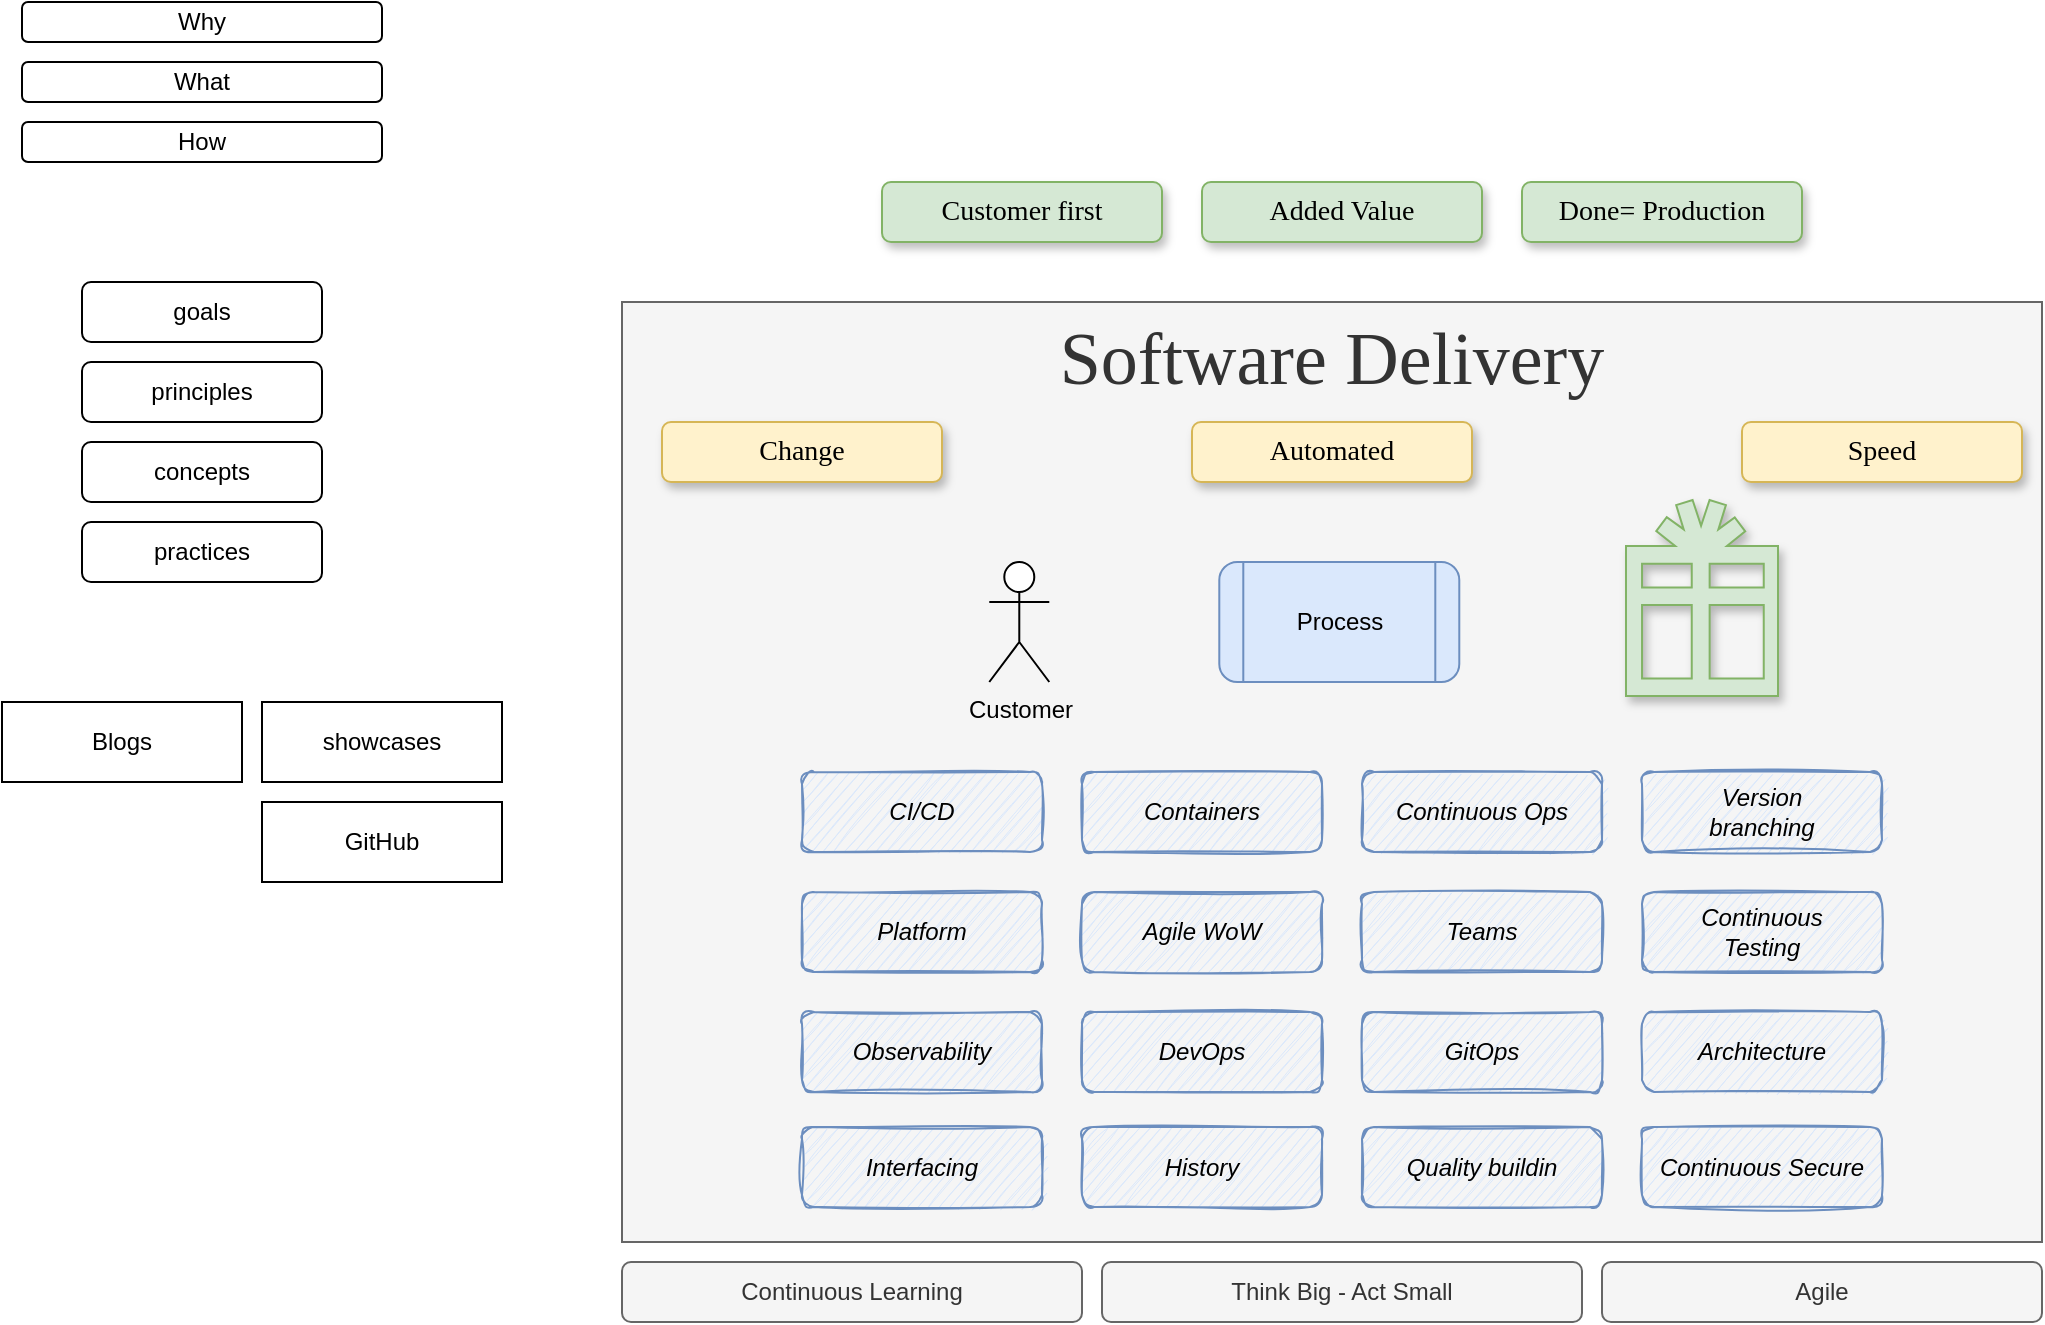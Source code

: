 <mxfile version="14.9.4" type="github">
  <diagram id="kgnJdq5VQi98LMx4Vff6" name="Page-1">
    <mxGraphModel dx="1422" dy="762" grid="1" gridSize="10" guides="1" tooltips="1" connect="1" arrows="1" fold="1" page="1" pageScale="1" pageWidth="1169" pageHeight="827" math="0" shadow="0">
      <root>
        <mxCell id="0" />
        <mxCell id="1" parent="0" />
        <mxCell id="YMthBukLCyZc6VyMMKoa-46" value="Software Delivery" style="rounded=0;whiteSpace=wrap;html=1;container=1;verticalAlign=top;fontSize=37;labelBorderColor=none;fillColor=#f5f5f5;strokeColor=#666666;fontColor=#333333;fontFamily=Verdana;" parent="1" vertex="1">
          <mxGeometry x="360" y="240" width="710" height="470" as="geometry">
            <mxRectangle x="360" y="240" width="50" height="40" as="alternateBounds" />
          </mxGeometry>
        </mxCell>
        <mxCell id="YMthBukLCyZc6VyMMKoa-2" value="Process" style="shape=process;whiteSpace=wrap;html=1;backgroundOutline=1;fillColor=#dae8fc;strokeColor=#6c8ebf;rounded=1;" parent="YMthBukLCyZc6VyMMKoa-46" vertex="1">
          <mxGeometry x="298.647" y="130" width="120" height="60" as="geometry" />
        </mxCell>
        <mxCell id="YMthBukLCyZc6VyMMKoa-3" value="Customer" style="shape=umlActor;verticalLabelPosition=bottom;verticalAlign=top;html=1;outlineConnect=0;" parent="YMthBukLCyZc6VyMMKoa-46" vertex="1">
          <mxGeometry x="183.647" y="130" width="30" height="60" as="geometry" />
        </mxCell>
        <mxCell id="YMthBukLCyZc6VyMMKoa-18" value="CI/CD" style="rounded=1;whiteSpace=wrap;html=1;fontStyle=2;sketch=1;glass=0;fillColor=#dae8fc;strokeColor=#6c8ebf;" parent="YMthBukLCyZc6VyMMKoa-46" vertex="1">
          <mxGeometry x="90" y="235" width="120" height="40" as="geometry" />
        </mxCell>
        <mxCell id="YMthBukLCyZc6VyMMKoa-25" value="Containers" style="rounded=1;whiteSpace=wrap;html=1;fontStyle=2;sketch=1;glass=0;fillColor=#dae8fc;strokeColor=#6c8ebf;" parent="YMthBukLCyZc6VyMMKoa-46" vertex="1">
          <mxGeometry x="230" y="235" width="120" height="40" as="geometry" />
        </mxCell>
        <mxCell id="YMthBukLCyZc6VyMMKoa-31" value="Continuous Ops" style="rounded=1;whiteSpace=wrap;html=1;fontStyle=2;sketch=1;glass=0;fillColor=#dae8fc;strokeColor=#6c8ebf;" parent="YMthBukLCyZc6VyMMKoa-46" vertex="1">
          <mxGeometry x="370" y="235" width="120" height="40" as="geometry" />
        </mxCell>
        <mxCell id="YMthBukLCyZc6VyMMKoa-32" value="Version&lt;br&gt;branching" style="rounded=1;whiteSpace=wrap;html=1;fontStyle=2;sketch=1;glass=0;fillColor=#dae8fc;strokeColor=#6c8ebf;" parent="YMthBukLCyZc6VyMMKoa-46" vertex="1">
          <mxGeometry x="510" y="235" width="120" height="40" as="geometry" />
        </mxCell>
        <mxCell id="YMthBukLCyZc6VyMMKoa-33" value="Platform" style="rounded=1;whiteSpace=wrap;html=1;fontStyle=2;sketch=1;glass=0;fillColor=#dae8fc;strokeColor=#6c8ebf;" parent="YMthBukLCyZc6VyMMKoa-46" vertex="1">
          <mxGeometry x="90" y="295" width="120" height="40" as="geometry" />
        </mxCell>
        <mxCell id="YMthBukLCyZc6VyMMKoa-34" value="Agile WoW" style="rounded=1;whiteSpace=wrap;html=1;fontStyle=2;sketch=1;glass=0;fillColor=#dae8fc;strokeColor=#6c8ebf;" parent="YMthBukLCyZc6VyMMKoa-46" vertex="1">
          <mxGeometry x="230" y="295" width="120" height="40" as="geometry" />
        </mxCell>
        <mxCell id="YMthBukLCyZc6VyMMKoa-35" value="Teams" style="rounded=1;whiteSpace=wrap;html=1;fontStyle=2;sketch=1;glass=0;fillColor=#dae8fc;strokeColor=#6c8ebf;" parent="YMthBukLCyZc6VyMMKoa-46" vertex="1">
          <mxGeometry x="370" y="295" width="120" height="40" as="geometry" />
        </mxCell>
        <mxCell id="YMthBukLCyZc6VyMMKoa-36" value="Continuous&lt;br&gt;Testing" style="rounded=1;whiteSpace=wrap;html=1;fontStyle=2;sketch=1;glass=0;fillColor=#dae8fc;strokeColor=#6c8ebf;" parent="YMthBukLCyZc6VyMMKoa-46" vertex="1">
          <mxGeometry x="510" y="295" width="120" height="40" as="geometry" />
        </mxCell>
        <mxCell id="YMthBukLCyZc6VyMMKoa-37" value="Observability" style="rounded=1;whiteSpace=wrap;html=1;fontStyle=2;sketch=1;glass=0;fillColor=#dae8fc;strokeColor=#6c8ebf;" parent="YMthBukLCyZc6VyMMKoa-46" vertex="1">
          <mxGeometry x="90" y="355" width="120" height="40" as="geometry" />
        </mxCell>
        <mxCell id="YMthBukLCyZc6VyMMKoa-38" value="DevOps" style="rounded=1;whiteSpace=wrap;html=1;fontStyle=2;sketch=1;glass=0;fillColor=#dae8fc;strokeColor=#6c8ebf;" parent="YMthBukLCyZc6VyMMKoa-46" vertex="1">
          <mxGeometry x="230" y="355" width="120" height="40" as="geometry" />
        </mxCell>
        <mxCell id="YMthBukLCyZc6VyMMKoa-39" value="GitOps" style="rounded=1;whiteSpace=wrap;html=1;fontStyle=2;sketch=1;glass=0;fillColor=#dae8fc;strokeColor=#6c8ebf;" parent="YMthBukLCyZc6VyMMKoa-46" vertex="1">
          <mxGeometry x="370" y="355" width="120" height="40" as="geometry" />
        </mxCell>
        <mxCell id="YMthBukLCyZc6VyMMKoa-40" value="Architecture" style="rounded=1;whiteSpace=wrap;html=1;fontStyle=2;sketch=1;glass=0;fillColor=#dae8fc;strokeColor=#6c8ebf;" parent="YMthBukLCyZc6VyMMKoa-46" vertex="1">
          <mxGeometry x="510" y="355" width="120" height="40" as="geometry" />
        </mxCell>
        <mxCell id="YMthBukLCyZc6VyMMKoa-41" value="Interfacing" style="rounded=1;whiteSpace=wrap;html=1;fontStyle=2;sketch=1;glass=0;fillColor=#dae8fc;strokeColor=#6c8ebf;" parent="YMthBukLCyZc6VyMMKoa-46" vertex="1">
          <mxGeometry x="90" y="412.5" width="120" height="40" as="geometry" />
        </mxCell>
        <mxCell id="YMthBukLCyZc6VyMMKoa-42" value="History" style="rounded=1;whiteSpace=wrap;html=1;fontStyle=2;sketch=1;glass=0;fillColor=#dae8fc;strokeColor=#6c8ebf;" parent="YMthBukLCyZc6VyMMKoa-46" vertex="1">
          <mxGeometry x="230" y="412.5" width="120" height="40" as="geometry" />
        </mxCell>
        <mxCell id="YMthBukLCyZc6VyMMKoa-43" value="Quality buildin" style="rounded=1;whiteSpace=wrap;html=1;fontStyle=2;sketch=1;glass=0;fillColor=#dae8fc;strokeColor=#6c8ebf;" parent="YMthBukLCyZc6VyMMKoa-46" vertex="1">
          <mxGeometry x="370" y="412.5" width="120" height="40" as="geometry" />
        </mxCell>
        <mxCell id="YMthBukLCyZc6VyMMKoa-44" value="Continuous Secure" style="rounded=1;whiteSpace=wrap;html=1;fontStyle=2;sketch=1;glass=0;fillColor=#dae8fc;strokeColor=#6c8ebf;" parent="YMthBukLCyZc6VyMMKoa-46" vertex="1">
          <mxGeometry x="510" y="412.5" width="120" height="40" as="geometry" />
        </mxCell>
        <mxCell id="YMthBukLCyZc6VyMMKoa-49" value="Speed" style="rounded=1;whiteSpace=wrap;html=1;shadow=1;glass=0;labelBackgroundColor=none;sketch=0;fontFamily=Verdana;fontSize=14;verticalAlign=top;fillColor=#fff2cc;strokeColor=#d6b656;" parent="YMthBukLCyZc6VyMMKoa-46" vertex="1">
          <mxGeometry x="560" y="60" width="140" height="30" as="geometry" />
        </mxCell>
        <mxCell id="YMthBukLCyZc6VyMMKoa-53" value="Automated" style="rounded=1;whiteSpace=wrap;html=1;shadow=1;glass=0;labelBackgroundColor=none;sketch=0;fontFamily=Verdana;fontSize=14;verticalAlign=top;fillColor=#fff2cc;strokeColor=#d6b656;" parent="YMthBukLCyZc6VyMMKoa-46" vertex="1">
          <mxGeometry x="285" y="60" width="140" height="30" as="geometry" />
        </mxCell>
        <mxCell id="YMthBukLCyZc6VyMMKoa-5" value="Why" style="rounded=1;whiteSpace=wrap;html=1;" parent="1" vertex="1">
          <mxGeometry x="60" y="90" width="180" height="20" as="geometry" />
        </mxCell>
        <mxCell id="YMthBukLCyZc6VyMMKoa-6" value="What" style="rounded=1;whiteSpace=wrap;html=1;" parent="1" vertex="1">
          <mxGeometry x="60" y="120" width="180" height="20" as="geometry" />
        </mxCell>
        <mxCell id="YMthBukLCyZc6VyMMKoa-7" value="How" style="rounded=1;whiteSpace=wrap;html=1;" parent="1" vertex="1">
          <mxGeometry x="60" y="150" width="180" height="20" as="geometry" />
        </mxCell>
        <mxCell id="YMthBukLCyZc6VyMMKoa-12" value="Continuous Learning" style="rounded=1;whiteSpace=wrap;html=1;fillColor=#f5f5f5;strokeColor=#666666;fontColor=#333333;" parent="1" vertex="1">
          <mxGeometry x="360" y="720" width="230" height="30" as="geometry" />
        </mxCell>
        <mxCell id="YMthBukLCyZc6VyMMKoa-19" value="principles" style="rounded=1;whiteSpace=wrap;html=1;" parent="1" vertex="1">
          <mxGeometry x="90" y="270" width="120" height="30" as="geometry" />
        </mxCell>
        <mxCell id="YMthBukLCyZc6VyMMKoa-21" value="concepts" style="rounded=1;whiteSpace=wrap;html=1;" parent="1" vertex="1">
          <mxGeometry x="90" y="310" width="120" height="30" as="geometry" />
        </mxCell>
        <mxCell id="YMthBukLCyZc6VyMMKoa-22" value="practices" style="rounded=1;whiteSpace=wrap;html=1;" parent="1" vertex="1">
          <mxGeometry x="90" y="350" width="120" height="30" as="geometry" />
        </mxCell>
        <mxCell id="YMthBukLCyZc6VyMMKoa-23" value="goals" style="rounded=1;whiteSpace=wrap;html=1;" parent="1" vertex="1">
          <mxGeometry x="90" y="230" width="120" height="30" as="geometry" />
        </mxCell>
        <mxCell id="YMthBukLCyZc6VyMMKoa-24" value="showcases" style="rounded=0;whiteSpace=wrap;html=1;" parent="1" vertex="1">
          <mxGeometry x="180" y="440" width="120" height="40" as="geometry" />
        </mxCell>
        <mxCell id="YMthBukLCyZc6VyMMKoa-27" value="Blogs" style="rounded=0;whiteSpace=wrap;html=1;" parent="1" vertex="1">
          <mxGeometry x="50" y="440" width="120" height="40" as="geometry" />
        </mxCell>
        <mxCell id="YMthBukLCyZc6VyMMKoa-28" value="GitHub" style="rounded=0;whiteSpace=wrap;html=1;" parent="1" vertex="1">
          <mxGeometry x="180" y="490" width="120" height="40" as="geometry" />
        </mxCell>
        <mxCell id="YMthBukLCyZc6VyMMKoa-48" value="" style="shape=mxgraph.signs.travel.present;html=1;pointerEvents=1;fillColor=#d5e8d4;strokeColor=#82b366;verticalLabelPosition=bottom;verticalAlign=top;align=center;rounded=1;glass=0;labelBackgroundColor=none;sketch=0;fontSize=37;noLabel=1;shadow=1;" parent="1" vertex="1">
          <mxGeometry x="862" y="339" width="76" height="98" as="geometry" />
        </mxCell>
        <mxCell id="YMthBukLCyZc6VyMMKoa-50" value="Change" style="rounded=1;whiteSpace=wrap;html=1;shadow=1;glass=0;labelBackgroundColor=none;sketch=0;fontFamily=Verdana;fontSize=14;verticalAlign=top;fillColor=#fff2cc;strokeColor=#d6b656;" parent="1" vertex="1">
          <mxGeometry x="380" y="300" width="140" height="30" as="geometry" />
        </mxCell>
        <mxCell id="YMthBukLCyZc6VyMMKoa-51" value="Customer first" style="rounded=1;whiteSpace=wrap;html=1;shadow=1;glass=0;labelBackgroundColor=none;sketch=0;fontFamily=Verdana;fontSize=14;verticalAlign=top;fillColor=#d5e8d4;strokeColor=#82b366;" parent="1" vertex="1">
          <mxGeometry x="490" y="180" width="140" height="30" as="geometry" />
        </mxCell>
        <mxCell id="YMthBukLCyZc6VyMMKoa-52" value="Done= Production" style="rounded=1;whiteSpace=wrap;html=1;shadow=1;glass=0;labelBackgroundColor=none;sketch=0;fontFamily=Verdana;fontSize=14;verticalAlign=top;fillColor=#d5e8d4;strokeColor=#82b366;" parent="1" vertex="1">
          <mxGeometry x="810" y="180" width="140" height="30" as="geometry" />
        </mxCell>
        <mxCell id="YMthBukLCyZc6VyMMKoa-54" value="Think Big - Act Small" style="rounded=1;whiteSpace=wrap;html=1;fillColor=#f5f5f5;strokeColor=#666666;fontColor=#333333;" parent="1" vertex="1">
          <mxGeometry x="600" y="720" width="240" height="30" as="geometry" />
        </mxCell>
        <mxCell id="YMthBukLCyZc6VyMMKoa-55" value="Agile" style="rounded=1;whiteSpace=wrap;html=1;fillColor=#f5f5f5;strokeColor=#666666;fontColor=#333333;" parent="1" vertex="1">
          <mxGeometry x="850" y="720" width="220" height="30" as="geometry" />
        </mxCell>
        <mxCell id="YMthBukLCyZc6VyMMKoa-58" value="Added Value" style="rounded=1;whiteSpace=wrap;html=1;shadow=1;glass=0;labelBackgroundColor=none;sketch=0;fontFamily=Verdana;fontSize=14;verticalAlign=top;fillColor=#d5e8d4;strokeColor=#82b366;" parent="1" vertex="1">
          <mxGeometry x="650" y="180" width="140" height="30" as="geometry" />
        </mxCell>
      </root>
    </mxGraphModel>
  </diagram>
</mxfile>
